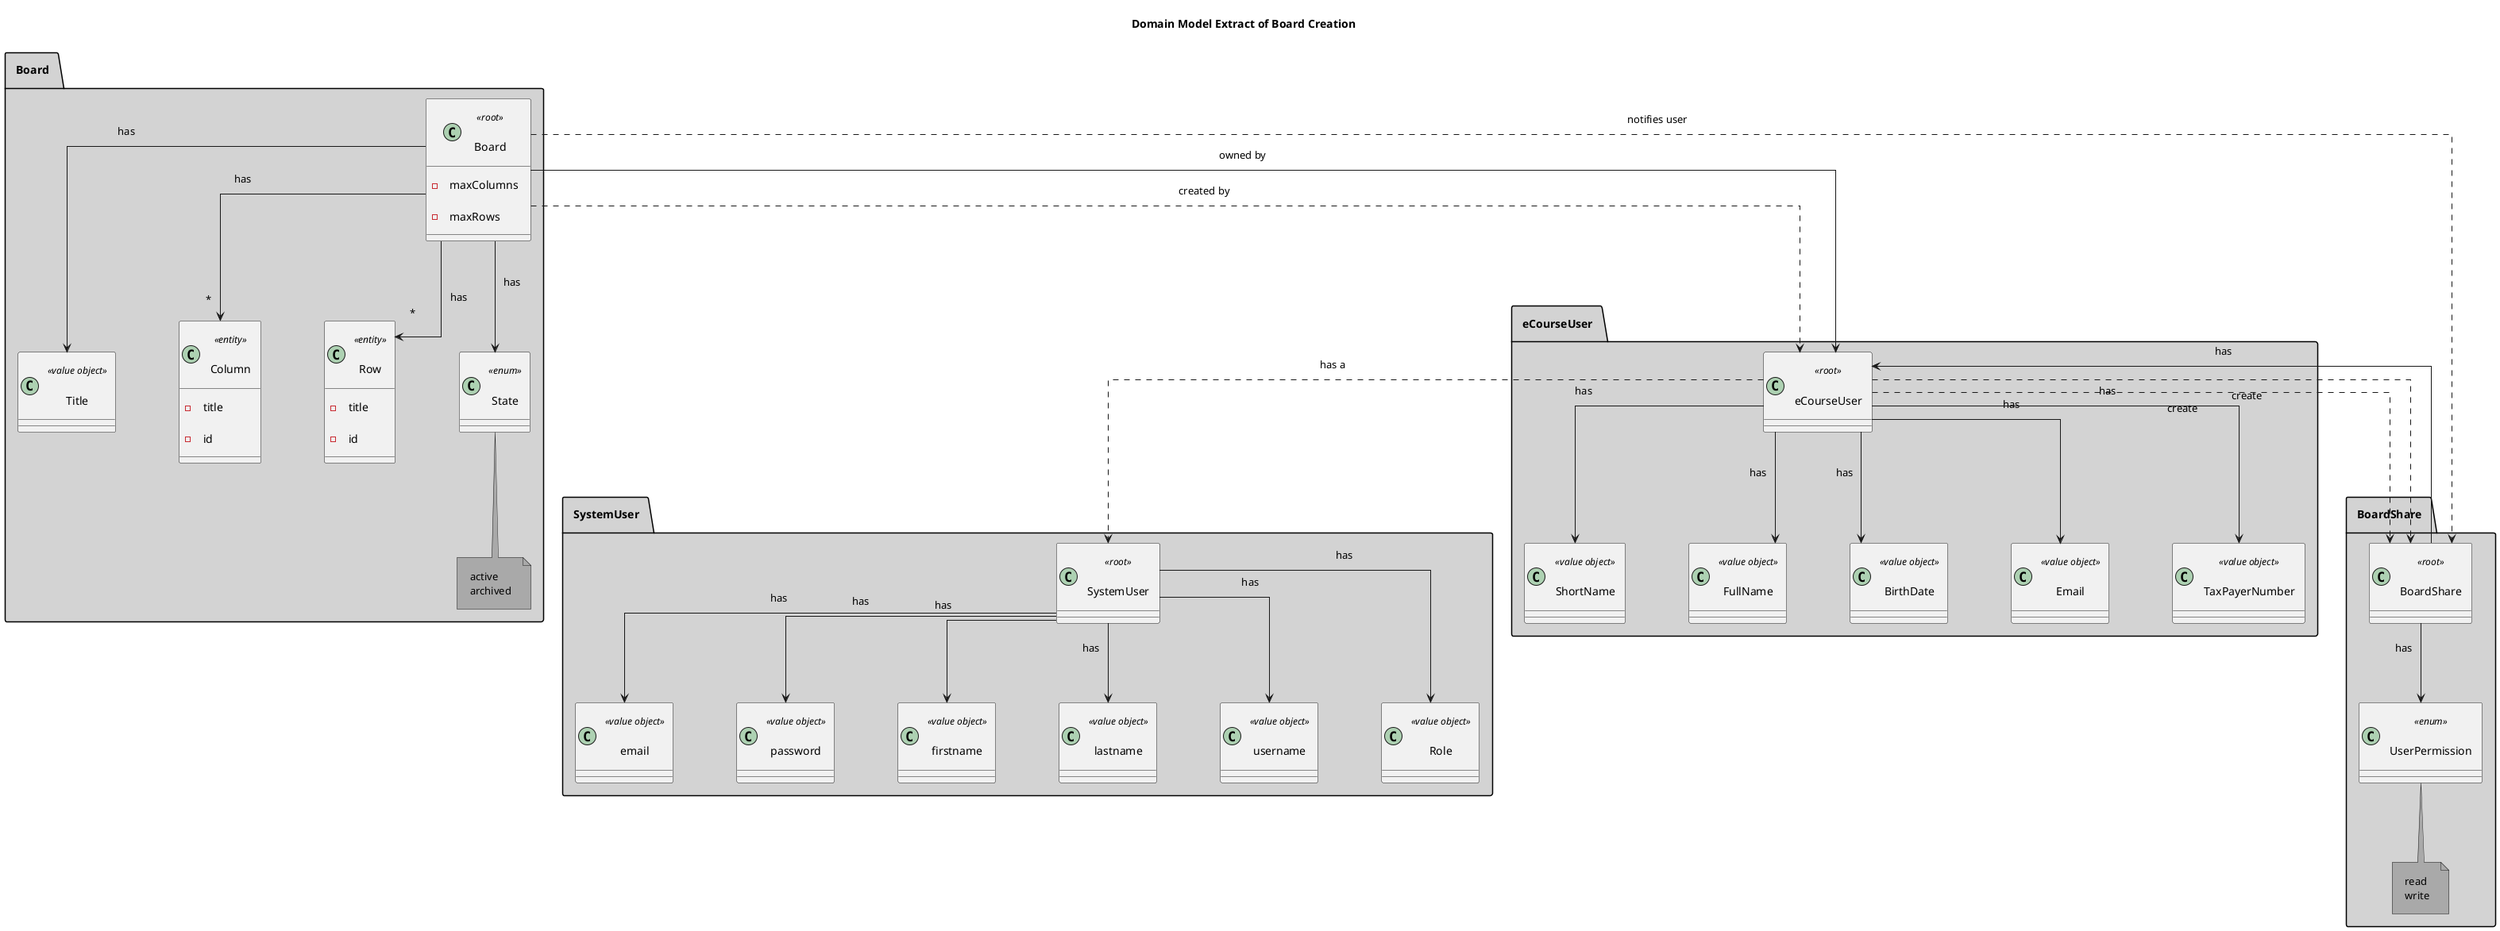 @startuml
title "Domain Model Extract of Board Creation "
left to right direction
top to bottom direction
skinparam padding 10
skinparam nodesep 80
skinparam ranksep 100
skinparam groupInheritance 1
skinparam linetype ortho
skinparam separation 1000
skinparam NoteBackgroundColor #A9A9A9
skinparam package {
    BackgroundColor #D3D3D3
    FontStyle bold
}

package Board{
  class Board <<root>> {
    - maxColumns
    - maxRows
  }

  class Title <<value object>> {}

  class Column <<entity>>{
    - title
    - id
  }

  class Row <<entity>>{
    - title
    - id
  }

  class State <<enum>> {}

  note bottom of State {
    active
    archived
  }
}
package BoardShare {
  class BoardShare <<root>>{}

  class UserPermission <<enum>>{}

    note bottom of UserPermission {
        read
        write
    }

}

package SystemUser{
  class SystemUser <<root>>{
  }

  class email << value object>>{}
  class password << value object>>{}
  class firstname << value object>>{}
  class lastname << value object>>{}
  class username << value object>>{}

  class Role <<value object>>{}

}

package eCourseUser{
  class eCourseUser <<root>>{
  }

  class ShortName <<value object>>{}
  class FullName <<value object>>{}
  class BirthDate <<value object>>{}
  class Email <<value object>>{}
  class TaxPayerNumber <<value object>>{}
}
Board.Board --> Board.Title : has
SystemUser.SystemUser --> email: has
SystemUser.SystemUser --> firstname: has
SystemUser.SystemUser --> lastname: has
SystemUser.SystemUser --> username: has
SystemUser.SystemUser --> password: has
SystemUser.SystemUser --> Role: has
Board.Board --> "*" Board.Column : has
Board.Board --> "*" Board.Row : has
Board.Board --> eCourseUser.eCourseUser : owned by
Board.Board --> Board.State : has
Board.Board ..> BoardShare.BoardShare : notifies user
Board.Board ..> eCourseUser.eCourseUser : created by
eCourseUser.eCourseUser ..> BoardShare.BoardShare : create
BoardShare.BoardShare --> eCourseUser.eCourseUser : has
BoardShare.BoardShare --> BoardShare.UserPermission : has
eCourseUser.eCourseUser ..> SystemUser.SystemUser : has a
eCourseUser.eCourseUser --> ShortName : has
eCourseUser.eCourseUser --> FullName : has
eCourseUser.eCourseUser --> BirthDate : has
eCourseUser.eCourseUser --> Email : has
eCourseUser.eCourseUser --> TaxPayerNumber : has
eCourseUser.eCourseUser ..> BoardShare.BoardShare : create
@enduml